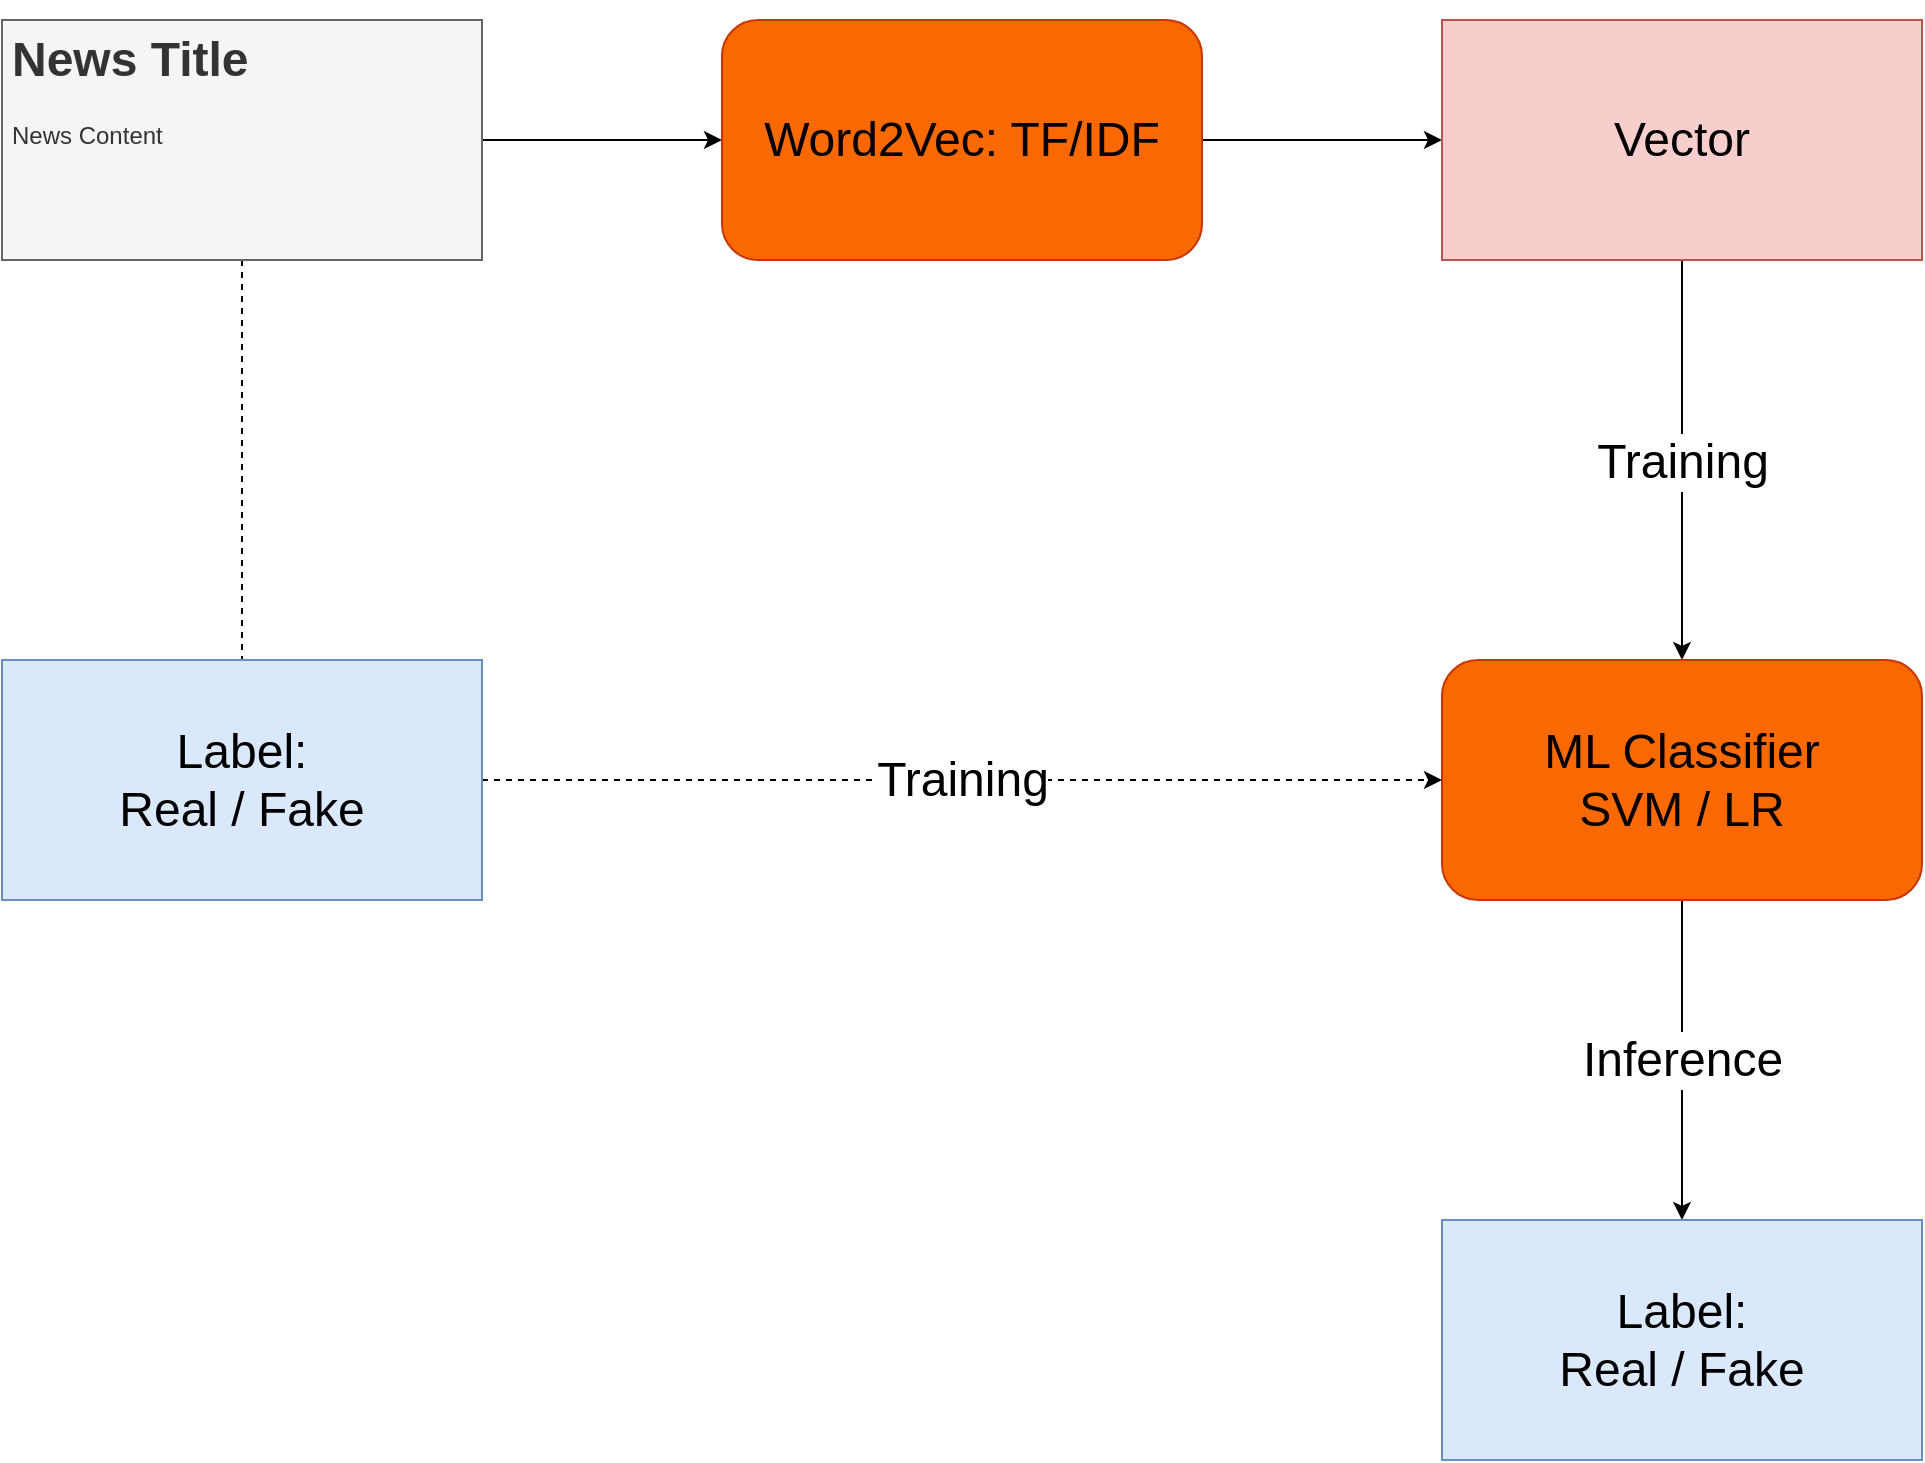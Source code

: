 <mxfile scale="2" border="10">
    <diagram id="_ucy6D6dgVWaJQdCRuLb" name="TF-IDF+ML">
        <mxGraphModel dx="1247" dy="849" grid="1" gridSize="10" guides="1" tooltips="1" connect="1" arrows="1" fold="1" page="1" pageScale="1" pageWidth="1169" pageHeight="827" math="0" shadow="0">
            <root>
                <mxCell id="0"/>
                <mxCell id="1" parent="0"/>
                <mxCell id="4_DgkMyjoVyUpKUjcTJb-1" style="edgeStyle=none;html=1;entryX=0;entryY=0.5;entryDx=0;entryDy=0;" parent="1" source="4_DgkMyjoVyUpKUjcTJb-3" target="4_DgkMyjoVyUpKUjcTJb-5" edge="1">
                    <mxGeometry relative="1" as="geometry">
                        <mxPoint x="250" y="160" as="targetPoint"/>
                    </mxGeometry>
                </mxCell>
                <mxCell id="4_DgkMyjoVyUpKUjcTJb-2" style="html=1;exitX=0.5;exitY=1;exitDx=0;exitDy=0;dashed=1;endArrow=none;endFill=0;entryX=0.5;entryY=0;entryDx=0;entryDy=0;" parent="1" source="4_DgkMyjoVyUpKUjcTJb-3" target="4_DgkMyjoVyUpKUjcTJb-14" edge="1">
                    <mxGeometry relative="1" as="geometry">
                        <mxPoint x="160" y="290" as="targetPoint"/>
                    </mxGeometry>
                </mxCell>
                <mxCell id="4_DgkMyjoVyUpKUjcTJb-3" value="&lt;h1&gt;News Title&lt;/h1&gt;&lt;p style=&quot;&quot;&gt;News Content&lt;/p&gt;" style="text;html=1;strokeColor=#666666;fillColor=#f5f5f5;spacing=5;spacingTop=-20;whiteSpace=wrap;overflow=hidden;rounded=0;fontColor=#333333;align=left;" parent="1" vertex="1">
                    <mxGeometry x="40" y="80" width="240" height="120" as="geometry"/>
                </mxCell>
                <mxCell id="4_DgkMyjoVyUpKUjcTJb-4" style="edgeStyle=none;html=1;entryX=0;entryY=0.5;entryDx=0;entryDy=0;" parent="1" source="4_DgkMyjoVyUpKUjcTJb-5" target="4_DgkMyjoVyUpKUjcTJb-8" edge="1">
                    <mxGeometry relative="1" as="geometry"/>
                </mxCell>
                <mxCell id="4_DgkMyjoVyUpKUjcTJb-5" value="&lt;font style=&quot;font-size: 24px;&quot;&gt;Word2Vec: TF/IDF&lt;/font&gt;" style="rounded=1;whiteSpace=wrap;html=1;fillColor=#fa6800;fontColor=#000000;strokeColor=#C73500;" parent="1" vertex="1">
                    <mxGeometry x="400" y="80" width="240" height="120" as="geometry"/>
                </mxCell>
                <mxCell id="4_DgkMyjoVyUpKUjcTJb-6" style="edgeStyle=none;html=1;entryX=0.5;entryY=0;entryDx=0;entryDy=0;" parent="1" source="4_DgkMyjoVyUpKUjcTJb-8" target="4_DgkMyjoVyUpKUjcTJb-11" edge="1">
                    <mxGeometry relative="1" as="geometry"/>
                </mxCell>
                <mxCell id="4_DgkMyjoVyUpKUjcTJb-7" value="Training" style="edgeLabel;html=1;align=center;verticalAlign=middle;resizable=0;points=[];fontSize=24;" parent="4_DgkMyjoVyUpKUjcTJb-6" vertex="1" connectable="0">
                    <mxGeometry x="-0.227" y="-1" relative="1" as="geometry">
                        <mxPoint x="1" y="23" as="offset"/>
                    </mxGeometry>
                </mxCell>
                <mxCell id="4_DgkMyjoVyUpKUjcTJb-8" value="&lt;font style=&quot;font-size: 24px;&quot;&gt;Vector&lt;/font&gt;" style="text;html=1;strokeColor=#b85450;fillColor=#f8cecc;align=center;verticalAlign=middle;whiteSpace=wrap;rounded=0;fontColor=#000000;" parent="1" vertex="1">
                    <mxGeometry x="760" y="80" width="240" height="120" as="geometry"/>
                </mxCell>
                <mxCell id="4_DgkMyjoVyUpKUjcTJb-9" value="" style="edgeStyle=none;html=1;endArrow=classic;endFill=1;" parent="1" source="4_DgkMyjoVyUpKUjcTJb-11" target="4_DgkMyjoVyUpKUjcTJb-15" edge="1">
                    <mxGeometry relative="1" as="geometry"/>
                </mxCell>
                <mxCell id="4_DgkMyjoVyUpKUjcTJb-10" value="&lt;font style=&quot;font-size: 24px;&quot;&gt;Inference&lt;/font&gt;" style="edgeLabel;html=1;align=center;verticalAlign=middle;resizable=0;points=[];" parent="4_DgkMyjoVyUpKUjcTJb-9" vertex="1" connectable="0">
                    <mxGeometry x="-0.189" y="2" relative="1" as="geometry">
                        <mxPoint x="-2" y="15" as="offset"/>
                    </mxGeometry>
                </mxCell>
                <mxCell id="4_DgkMyjoVyUpKUjcTJb-11" value="&lt;font style=&quot;font-size: 24px;&quot;&gt;ML Classifier&lt;br&gt;SVM / LR&lt;br&gt;&lt;/font&gt;" style="rounded=1;whiteSpace=wrap;html=1;strokeColor=#C73500;fillColor=#fa6800;fontColor=#000000;" parent="1" vertex="1">
                    <mxGeometry x="760" y="400" width="240" height="120" as="geometry"/>
                </mxCell>
                <mxCell id="4_DgkMyjoVyUpKUjcTJb-12" value="" style="edgeStyle=none;html=1;dashed=1;entryX=0;entryY=0.5;entryDx=0;entryDy=0;" parent="1" source="4_DgkMyjoVyUpKUjcTJb-14" target="4_DgkMyjoVyUpKUjcTJb-11" edge="1">
                    <mxGeometry relative="1" as="geometry">
                        <mxPoint x="340" y="320" as="targetPoint"/>
                    </mxGeometry>
                </mxCell>
                <mxCell id="4_DgkMyjoVyUpKUjcTJb-13" value="Training" style="edgeLabel;html=1;align=center;verticalAlign=middle;resizable=0;points=[];fontSize=24;" parent="4_DgkMyjoVyUpKUjcTJb-12" vertex="1" connectable="0">
                    <mxGeometry x="-0.145" y="-1" relative="1" as="geometry">
                        <mxPoint x="35" y="-1" as="offset"/>
                    </mxGeometry>
                </mxCell>
                <mxCell id="4_DgkMyjoVyUpKUjcTJb-14" value="&lt;font style=&quot;font-size: 24px;&quot;&gt;Label:&lt;br&gt;Real / Fake&lt;/font&gt;" style="text;html=1;strokeColor=#6c8ebf;fillColor=#dae8fc;align=center;verticalAlign=middle;whiteSpace=wrap;rounded=0;fontColor=#000000;imageWidth=24;" parent="1" vertex="1">
                    <mxGeometry x="40" y="400" width="240" height="120" as="geometry"/>
                </mxCell>
                <mxCell id="4_DgkMyjoVyUpKUjcTJb-15" value="&lt;font style=&quot;font-size: 24px;&quot;&gt;Label:&lt;br&gt;Real / Fake&lt;/font&gt;" style="rounded=0;whiteSpace=wrap;html=1;strokeColor=#6c8ebf;fillColor=#dae8fc;fontColor=#000000;" parent="1" vertex="1">
                    <mxGeometry x="760" y="680" width="240" height="120" as="geometry"/>
                </mxCell>
            </root>
        </mxGraphModel>
    </diagram>
    <diagram name="Embedding+ML" id="umcav8eaP9N_6t0a4nbT">
        <mxGraphModel dx="1060" dy="722" grid="1" gridSize="10" guides="1" tooltips="1" connect="1" arrows="1" fold="1" page="1" pageScale="1" pageWidth="1169" pageHeight="827" math="0" shadow="0">
            <root>
                <mxCell id="cUwcoLlWjrb0VltiQRt7-0"/>
                <mxCell id="cUwcoLlWjrb0VltiQRt7-1" parent="cUwcoLlWjrb0VltiQRt7-0"/>
                <mxCell id="cUwcoLlWjrb0VltiQRt7-2" style="edgeStyle=none;html=1;entryX=0;entryY=0.5;entryDx=0;entryDy=0;" edge="1" parent="cUwcoLlWjrb0VltiQRt7-1" source="cUwcoLlWjrb0VltiQRt7-4" target="cUwcoLlWjrb0VltiQRt7-6">
                    <mxGeometry relative="1" as="geometry">
                        <mxPoint x="250" y="160" as="targetPoint"/>
                    </mxGeometry>
                </mxCell>
                <mxCell id="cUwcoLlWjrb0VltiQRt7-3" style="html=1;exitX=0.5;exitY=1;exitDx=0;exitDy=0;dashed=1;endArrow=none;endFill=0;entryX=0.5;entryY=0;entryDx=0;entryDy=0;" edge="1" parent="cUwcoLlWjrb0VltiQRt7-1" source="cUwcoLlWjrb0VltiQRt7-4" target="cUwcoLlWjrb0VltiQRt7-15">
                    <mxGeometry relative="1" as="geometry">
                        <mxPoint x="160" y="290" as="targetPoint"/>
                    </mxGeometry>
                </mxCell>
                <mxCell id="cUwcoLlWjrb0VltiQRt7-4" value="&lt;h1&gt;News Title&lt;/h1&gt;&lt;p style=&quot;&quot;&gt;News Content&lt;/p&gt;" style="text;html=1;strokeColor=#666666;fillColor=#f5f5f5;spacing=5;spacingTop=-20;whiteSpace=wrap;overflow=hidden;rounded=0;fontColor=#333333;align=left;" vertex="1" parent="cUwcoLlWjrb0VltiQRt7-1">
                    <mxGeometry x="40" y="80" width="240" height="120" as="geometry"/>
                </mxCell>
                <mxCell id="cUwcoLlWjrb0VltiQRt7-5" style="edgeStyle=none;html=1;entryX=0;entryY=0.5;entryDx=0;entryDy=0;" edge="1" parent="cUwcoLlWjrb0VltiQRt7-1" source="cUwcoLlWjrb0VltiQRt7-6" target="cUwcoLlWjrb0VltiQRt7-9">
                    <mxGeometry relative="1" as="geometry"/>
                </mxCell>
                <mxCell id="cUwcoLlWjrb0VltiQRt7-6" value="&lt;span style=&quot;font-size: 24px;&quot;&gt;Bert Encoder&lt;/span&gt;" style="rounded=1;whiteSpace=wrap;html=1;fillColor=#fa6800;fontColor=#000000;strokeColor=#C73500;" vertex="1" parent="cUwcoLlWjrb0VltiQRt7-1">
                    <mxGeometry x="400" y="80" width="240" height="120" as="geometry"/>
                </mxCell>
                <mxCell id="cUwcoLlWjrb0VltiQRt7-7" style="edgeStyle=none;html=1;entryX=0.5;entryY=0;entryDx=0;entryDy=0;" edge="1" parent="cUwcoLlWjrb0VltiQRt7-1" source="cUwcoLlWjrb0VltiQRt7-9" target="cUwcoLlWjrb0VltiQRt7-12">
                    <mxGeometry relative="1" as="geometry"/>
                </mxCell>
                <mxCell id="cUwcoLlWjrb0VltiQRt7-8" value="Training" style="edgeLabel;html=1;align=center;verticalAlign=middle;resizable=0;points=[];fontSize=24;" vertex="1" connectable="0" parent="cUwcoLlWjrb0VltiQRt7-7">
                    <mxGeometry x="-0.227" y="-1" relative="1" as="geometry">
                        <mxPoint x="1" y="23" as="offset"/>
                    </mxGeometry>
                </mxCell>
                <mxCell id="cUwcoLlWjrb0VltiQRt7-9" value="&lt;font style=&quot;font-size: 24px;&quot;&gt;Embeddings&lt;/font&gt;" style="text;html=1;strokeColor=#b85450;fillColor=#f8cecc;align=center;verticalAlign=middle;whiteSpace=wrap;rounded=0;fontColor=#000000;" vertex="1" parent="cUwcoLlWjrb0VltiQRt7-1">
                    <mxGeometry x="760" y="80" width="240" height="120" as="geometry"/>
                </mxCell>
                <mxCell id="cUwcoLlWjrb0VltiQRt7-10" value="" style="edgeStyle=none;html=1;endArrow=classic;endFill=1;" edge="1" parent="cUwcoLlWjrb0VltiQRt7-1" source="cUwcoLlWjrb0VltiQRt7-12" target="cUwcoLlWjrb0VltiQRt7-16">
                    <mxGeometry relative="1" as="geometry"/>
                </mxCell>
                <mxCell id="cUwcoLlWjrb0VltiQRt7-11" value="&lt;font style=&quot;font-size: 24px;&quot;&gt;Inference&lt;/font&gt;" style="edgeLabel;html=1;align=center;verticalAlign=middle;resizable=0;points=[];" vertex="1" connectable="0" parent="cUwcoLlWjrb0VltiQRt7-10">
                    <mxGeometry x="-0.189" y="2" relative="1" as="geometry">
                        <mxPoint x="-2" y="15" as="offset"/>
                    </mxGeometry>
                </mxCell>
                <mxCell id="cUwcoLlWjrb0VltiQRt7-12" value="&lt;font style=&quot;font-size: 24px;&quot;&gt;ML Classifier&lt;br&gt;SVM / LR&lt;br&gt;&lt;/font&gt;" style="rounded=1;whiteSpace=wrap;html=1;strokeColor=#C73500;fillColor=#fa6800;fontColor=#000000;" vertex="1" parent="cUwcoLlWjrb0VltiQRt7-1">
                    <mxGeometry x="760" y="400" width="240" height="120" as="geometry"/>
                </mxCell>
                <mxCell id="cUwcoLlWjrb0VltiQRt7-13" value="" style="edgeStyle=none;html=1;dashed=1;entryX=0;entryY=0.5;entryDx=0;entryDy=0;" edge="1" parent="cUwcoLlWjrb0VltiQRt7-1" source="cUwcoLlWjrb0VltiQRt7-15" target="cUwcoLlWjrb0VltiQRt7-12">
                    <mxGeometry relative="1" as="geometry">
                        <mxPoint x="340" y="320" as="targetPoint"/>
                    </mxGeometry>
                </mxCell>
                <mxCell id="cUwcoLlWjrb0VltiQRt7-14" value="Training" style="edgeLabel;html=1;align=center;verticalAlign=middle;resizable=0;points=[];fontSize=24;" vertex="1" connectable="0" parent="cUwcoLlWjrb0VltiQRt7-13">
                    <mxGeometry x="-0.145" y="-1" relative="1" as="geometry">
                        <mxPoint x="35" y="-1" as="offset"/>
                    </mxGeometry>
                </mxCell>
                <mxCell id="cUwcoLlWjrb0VltiQRt7-15" value="&lt;font style=&quot;font-size: 24px;&quot;&gt;Label:&lt;br&gt;Real / Fake&lt;/font&gt;" style="text;html=1;strokeColor=#6c8ebf;fillColor=#dae8fc;align=center;verticalAlign=middle;whiteSpace=wrap;rounded=0;fontColor=#000000;imageWidth=24;" vertex="1" parent="cUwcoLlWjrb0VltiQRt7-1">
                    <mxGeometry x="40" y="400" width="240" height="120" as="geometry"/>
                </mxCell>
                <mxCell id="cUwcoLlWjrb0VltiQRt7-16" value="&lt;font style=&quot;font-size: 24px;&quot;&gt;Label:&lt;br&gt;Real / Fake&lt;/font&gt;" style="rounded=0;whiteSpace=wrap;html=1;strokeColor=#6c8ebf;fillColor=#dae8fc;fontColor=#000000;" vertex="1" parent="cUwcoLlWjrb0VltiQRt7-1">
                    <mxGeometry x="760" y="680" width="240" height="120" as="geometry"/>
                </mxCell>
            </root>
        </mxGraphModel>
    </diagram>
    <diagram id="pHYysi9US9z30-JzTXEa" name="Transformer-Classifier">
        <mxGraphModel dx="1060" dy="611" grid="1" gridSize="10" guides="1" tooltips="1" connect="1" arrows="1" fold="1" page="1" pageScale="1" pageWidth="1169" pageHeight="827" math="0" shadow="0">
            <root>
                <mxCell id="0"/>
                <mxCell id="1" parent="0"/>
                <mxCell id="QR-ogdDZtKI3NwpDHIYO-1" style="edgeStyle=none;html=1;entryX=0;entryY=0.5;entryDx=0;entryDy=0;" edge="1" source="QR-ogdDZtKI3NwpDHIYO-3" target="QR-ogdDZtKI3NwpDHIYO-5" parent="1">
                    <mxGeometry relative="1" as="geometry">
                        <mxPoint x="250" y="200" as="targetPoint"/>
                    </mxGeometry>
                </mxCell>
                <mxCell id="QR-ogdDZtKI3NwpDHIYO-2" style="html=1;exitX=0.5;exitY=1;exitDx=0;exitDy=0;dashed=1;endArrow=none;endFill=0;entryX=0.5;entryY=0;entryDx=0;entryDy=0;" edge="1" source="QR-ogdDZtKI3NwpDHIYO-3" target="QR-ogdDZtKI3NwpDHIYO-14" parent="1">
                    <mxGeometry relative="1" as="geometry">
                        <mxPoint x="160" y="330" as="targetPoint"/>
                    </mxGeometry>
                </mxCell>
                <mxCell id="QR-ogdDZtKI3NwpDHIYO-3" value="&lt;h1&gt;News Title&lt;/h1&gt;&lt;p style=&quot;&quot;&gt;News Content&lt;/p&gt;" style="text;html=1;strokeColor=#666666;fillColor=#f5f5f5;spacing=5;spacingTop=-20;whiteSpace=wrap;overflow=hidden;rounded=0;fontColor=#333333;align=left;" vertex="1" parent="1">
                    <mxGeometry x="40" y="120" width="240" height="120" as="geometry"/>
                </mxCell>
                <mxCell id="QR-ogdDZtKI3NwpDHIYO-4" style="edgeStyle=none;html=1;entryX=0;entryY=0.5;entryDx=0;entryDy=0;" edge="1" source="QR-ogdDZtKI3NwpDHIYO-5" target="QR-ogdDZtKI3NwpDHIYO-15" parent="1">
                    <mxGeometry relative="1" as="geometry">
                        <mxPoint x="760" y="180" as="targetPoint"/>
                    </mxGeometry>
                </mxCell>
                <mxCell id="QR-ogdDZtKI3NwpDHIYO-5" value="&lt;span style=&quot;font-size: 24px;&quot;&gt;Bert Transformer&lt;/span&gt;" style="rounded=1;whiteSpace=wrap;html=1;fillColor=#fa6800;fontColor=#000000;strokeColor=#C73500;" vertex="1" parent="1">
                    <mxGeometry x="400" y="120" width="240" height="120" as="geometry"/>
                </mxCell>
                <mxCell id="QR-ogdDZtKI3NwpDHIYO-12" value="" style="edgeStyle=none;html=1;dashed=1;entryX=0.5;entryY=1;entryDx=0;entryDy=0;exitX=1;exitY=0.5;exitDx=0;exitDy=0;" edge="1" source="QR-ogdDZtKI3NwpDHIYO-14" target="QR-ogdDZtKI3NwpDHIYO-5" parent="1">
                    <mxGeometry relative="1" as="geometry">
                        <mxPoint x="340" y="360" as="targetPoint"/>
                        <Array as="points">
                            <mxPoint x="520" y="500"/>
                        </Array>
                    </mxGeometry>
                </mxCell>
                <mxCell id="QR-ogdDZtKI3NwpDHIYO-13" value="Training" style="edgeLabel;html=1;align=center;verticalAlign=middle;resizable=0;points=[];fontSize=24;" vertex="1" connectable="0" parent="QR-ogdDZtKI3NwpDHIYO-12">
                    <mxGeometry x="-0.145" y="-1" relative="1" as="geometry">
                        <mxPoint x="35" y="-1" as="offset"/>
                    </mxGeometry>
                </mxCell>
                <mxCell id="QR-ogdDZtKI3NwpDHIYO-14" value="&lt;font style=&quot;font-size: 24px;&quot;&gt;Label:&lt;br&gt;Real / Fake&lt;/font&gt;" style="text;html=1;strokeColor=#6c8ebf;fillColor=#dae8fc;align=center;verticalAlign=middle;whiteSpace=wrap;rounded=0;fontColor=#000000;imageWidth=24;" vertex="1" parent="1">
                    <mxGeometry x="40" y="440" width="240" height="120" as="geometry"/>
                </mxCell>
                <mxCell id="QR-ogdDZtKI3NwpDHIYO-15" value="&lt;font style=&quot;font-size: 24px;&quot;&gt;Label:&lt;br&gt;Real / Fake&lt;/font&gt;" style="rounded=0;whiteSpace=wrap;html=1;strokeColor=#6c8ebf;fillColor=#dae8fc;fontColor=#000000;" vertex="1" parent="1">
                    <mxGeometry x="756" y="120" width="240" height="120" as="geometry"/>
                </mxCell>
            </root>
        </mxGraphModel>
    </diagram>
    <diagram name="TF-IDF+TextGCN" id="WyyIzaWiZozaHL-wMOqa">
        <mxGraphModel dx="1060" dy="722" grid="1" gridSize="10" guides="1" tooltips="1" connect="1" arrows="1" fold="1" page="1" pageScale="1" pageWidth="1169" pageHeight="827" math="0" shadow="0">
            <root>
                <mxCell id="DBfLf9aT2ACiQeRrBk49-0"/>
                <mxCell id="DBfLf9aT2ACiQeRrBk49-1" parent="DBfLf9aT2ACiQeRrBk49-0"/>
                <mxCell id="DBfLf9aT2ACiQeRrBk49-2" style="edgeStyle=none;html=1;" edge="1" parent="DBfLf9aT2ACiQeRrBk49-1" source="DBfLf9aT2ACiQeRrBk49-4" target="ytbU-wzlP2oCq_e1cbIZ-0">
                    <mxGeometry relative="1" as="geometry">
                        <mxPoint x="400" y="140" as="targetPoint"/>
                    </mxGeometry>
                </mxCell>
                <mxCell id="DBfLf9aT2ACiQeRrBk49-3" style="html=1;exitX=0.5;exitY=1;exitDx=0;exitDy=0;dashed=1;endArrow=none;endFill=0;entryX=0.5;entryY=0;entryDx=0;entryDy=0;" edge="1" parent="DBfLf9aT2ACiQeRrBk49-1" source="DBfLf9aT2ACiQeRrBk49-4" target="DBfLf9aT2ACiQeRrBk49-15">
                    <mxGeometry relative="1" as="geometry">
                        <mxPoint x="160" y="290" as="targetPoint"/>
                    </mxGeometry>
                </mxCell>
                <mxCell id="DBfLf9aT2ACiQeRrBk49-4" value="&lt;h1&gt;News Title&lt;/h1&gt;&lt;p style=&quot;&quot;&gt;News Content&lt;/p&gt;" style="text;html=1;strokeColor=#666666;fillColor=#f5f5f5;spacing=5;spacingTop=-20;whiteSpace=wrap;overflow=hidden;rounded=0;fontColor=#333333;align=left;" vertex="1" parent="DBfLf9aT2ACiQeRrBk49-1">
                    <mxGeometry x="40" y="80" width="240" height="120" as="geometry"/>
                </mxCell>
                <mxCell id="DBfLf9aT2ACiQeRrBk49-7" style="edgeStyle=none;html=1;entryX=0.5;entryY=0;entryDx=0;entryDy=0;exitX=0.8;exitY=1;exitDx=0;exitDy=0;exitPerimeter=0;" edge="1" parent="DBfLf9aT2ACiQeRrBk49-1" source="ytbU-wzlP2oCq_e1cbIZ-0" target="DBfLf9aT2ACiQeRrBk49-12">
                    <mxGeometry relative="1" as="geometry">
                        <mxPoint x="880" y="200" as="sourcePoint"/>
                    </mxGeometry>
                </mxCell>
                <mxCell id="DBfLf9aT2ACiQeRrBk49-8" value="Build Graph" style="edgeLabel;html=1;align=center;verticalAlign=middle;resizable=0;points=[];fontSize=24;" vertex="1" connectable="0" parent="DBfLf9aT2ACiQeRrBk49-7">
                    <mxGeometry x="-0.227" y="-1" relative="1" as="geometry">
                        <mxPoint x="1" y="23" as="offset"/>
                    </mxGeometry>
                </mxCell>
                <mxCell id="DBfLf9aT2ACiQeRrBk49-10" value="" style="edgeStyle=none;html=1;endArrow=classic;endFill=1;" edge="1" parent="DBfLf9aT2ACiQeRrBk49-1" source="DBfLf9aT2ACiQeRrBk49-12" target="DBfLf9aT2ACiQeRrBk49-16">
                    <mxGeometry relative="1" as="geometry"/>
                </mxCell>
                <mxCell id="DBfLf9aT2ACiQeRrBk49-11" value="&lt;font style=&quot;font-size: 24px;&quot;&gt;Inference&lt;/font&gt;" style="edgeLabel;html=1;align=center;verticalAlign=middle;resizable=0;points=[];" vertex="1" connectable="0" parent="DBfLf9aT2ACiQeRrBk49-10">
                    <mxGeometry x="-0.189" y="2" relative="1" as="geometry">
                        <mxPoint x="-2" y="15" as="offset"/>
                    </mxGeometry>
                </mxCell>
                <mxCell id="DBfLf9aT2ACiQeRrBk49-12" value="&lt;font style=&quot;font-size: 24px;&quot;&gt;TextGCN&lt;br&gt;&lt;/font&gt;" style="rounded=1;whiteSpace=wrap;html=1;strokeColor=#C73500;fillColor=#fa6800;fontColor=#000000;" vertex="1" parent="DBfLf9aT2ACiQeRrBk49-1">
                    <mxGeometry x="760" y="400" width="240" height="120" as="geometry"/>
                </mxCell>
                <mxCell id="DBfLf9aT2ACiQeRrBk49-13" value="" style="edgeStyle=none;html=1;dashed=1;entryX=0;entryY=0.5;entryDx=0;entryDy=0;" edge="1" parent="DBfLf9aT2ACiQeRrBk49-1" source="DBfLf9aT2ACiQeRrBk49-15" target="DBfLf9aT2ACiQeRrBk49-12">
                    <mxGeometry relative="1" as="geometry">
                        <mxPoint x="340" y="320" as="targetPoint"/>
                    </mxGeometry>
                </mxCell>
                <mxCell id="DBfLf9aT2ACiQeRrBk49-14" value="Training" style="edgeLabel;html=1;align=center;verticalAlign=middle;resizable=0;points=[];fontSize=24;" vertex="1" connectable="0" parent="DBfLf9aT2ACiQeRrBk49-13">
                    <mxGeometry x="-0.145" y="-1" relative="1" as="geometry">
                        <mxPoint x="35" y="-1" as="offset"/>
                    </mxGeometry>
                </mxCell>
                <mxCell id="DBfLf9aT2ACiQeRrBk49-15" value="&lt;font style=&quot;font-size: 24px;&quot;&gt;Label:&lt;br&gt;Real / Fake&lt;/font&gt;" style="text;html=1;strokeColor=#6c8ebf;fillColor=#dae8fc;align=center;verticalAlign=middle;whiteSpace=wrap;rounded=0;fontColor=#000000;imageWidth=24;" vertex="1" parent="DBfLf9aT2ACiQeRrBk49-1">
                    <mxGeometry x="40" y="400" width="240" height="120" as="geometry"/>
                </mxCell>
                <mxCell id="DBfLf9aT2ACiQeRrBk49-16" value="&lt;font style=&quot;font-size: 24px;&quot;&gt;Label:&lt;br&gt;Real / Fake&lt;/font&gt;" style="rounded=0;whiteSpace=wrap;html=1;strokeColor=#6c8ebf;fillColor=#dae8fc;fontColor=#000000;" vertex="1" parent="DBfLf9aT2ACiQeRrBk49-1">
                    <mxGeometry x="760" y="680" width="240" height="120" as="geometry"/>
                </mxCell>
                <mxCell id="ytbU-wzlP2oCq_e1cbIZ-0" value="&lt;font style=&quot;font-size: 24px;&quot;&gt;Word2Vec: TF/IDF&lt;/font&gt;" style="rounded=1;whiteSpace=wrap;html=1;fillColor=#fa6800;fontColor=#000000;strokeColor=#C73500;" vertex="1" parent="DBfLf9aT2ACiQeRrBk49-1">
                    <mxGeometry x="400" y="80" width="600" height="120" as="geometry"/>
                </mxCell>
            </root>
        </mxGraphModel>
    </diagram>
    <diagram name="Embedding+GCN" id="wn8Nai5fOKjQ2v0jkcS_">
        <mxGraphModel dx="1060" dy="722" grid="1" gridSize="10" guides="1" tooltips="1" connect="1" arrows="1" fold="1" page="1" pageScale="1" pageWidth="1169" pageHeight="827" math="0" shadow="0">
            <root>
                <mxCell id="w9t3GZVTYO9N393AXFMZ-0"/>
                <mxCell id="w9t3GZVTYO9N393AXFMZ-1" parent="w9t3GZVTYO9N393AXFMZ-0"/>
                <mxCell id="w9t3GZVTYO9N393AXFMZ-2" style="edgeStyle=none;html=1;entryX=0;entryY=0.5;entryDx=0;entryDy=0;" edge="1" parent="w9t3GZVTYO9N393AXFMZ-1" source="w9t3GZVTYO9N393AXFMZ-4" target="w9t3GZVTYO9N393AXFMZ-6">
                    <mxGeometry relative="1" as="geometry">
                        <mxPoint x="250" y="160" as="targetPoint"/>
                    </mxGeometry>
                </mxCell>
                <mxCell id="w9t3GZVTYO9N393AXFMZ-3" style="html=1;exitX=0.5;exitY=1;exitDx=0;exitDy=0;dashed=1;endArrow=none;endFill=0;entryX=0.5;entryY=0;entryDx=0;entryDy=0;" edge="1" parent="w9t3GZVTYO9N393AXFMZ-1" source="w9t3GZVTYO9N393AXFMZ-4" target="w9t3GZVTYO9N393AXFMZ-15">
                    <mxGeometry relative="1" as="geometry">
                        <mxPoint x="160" y="290" as="targetPoint"/>
                    </mxGeometry>
                </mxCell>
                <mxCell id="w9t3GZVTYO9N393AXFMZ-4" value="&lt;h1&gt;News Title&lt;/h1&gt;&lt;p style=&quot;&quot;&gt;News Content&lt;/p&gt;" style="text;html=1;strokeColor=#666666;fillColor=#f5f5f5;spacing=5;spacingTop=-20;whiteSpace=wrap;overflow=hidden;rounded=0;fontColor=#333333;align=left;" vertex="1" parent="w9t3GZVTYO9N393AXFMZ-1">
                    <mxGeometry x="40" y="80" width="240" height="120" as="geometry"/>
                </mxCell>
                <mxCell id="w9t3GZVTYO9N393AXFMZ-5" style="edgeStyle=none;html=1;entryX=0;entryY=0.5;entryDx=0;entryDy=0;" edge="1" parent="w9t3GZVTYO9N393AXFMZ-1" source="w9t3GZVTYO9N393AXFMZ-6" target="w9t3GZVTYO9N393AXFMZ-9">
                    <mxGeometry relative="1" as="geometry"/>
                </mxCell>
                <mxCell id="w9t3GZVTYO9N393AXFMZ-6" value="&lt;span style=&quot;font-size: 24px;&quot;&gt;Bert Encoder&lt;/span&gt;" style="rounded=1;whiteSpace=wrap;html=1;fillColor=#fa6800;fontColor=#000000;strokeColor=#C73500;" vertex="1" parent="w9t3GZVTYO9N393AXFMZ-1">
                    <mxGeometry x="400" y="80" width="240" height="120" as="geometry"/>
                </mxCell>
                <mxCell id="w9t3GZVTYO9N393AXFMZ-7" style="edgeStyle=none;html=1;entryX=0.5;entryY=0;entryDx=0;entryDy=0;" edge="1" parent="w9t3GZVTYO9N393AXFMZ-1" source="w9t3GZVTYO9N393AXFMZ-9" target="w9t3GZVTYO9N393AXFMZ-12">
                    <mxGeometry relative="1" as="geometry"/>
                </mxCell>
                <mxCell id="w9t3GZVTYO9N393AXFMZ-8" value="Build Graph" style="edgeLabel;html=1;align=center;verticalAlign=middle;resizable=0;points=[];fontSize=24;" vertex="1" connectable="0" parent="w9t3GZVTYO9N393AXFMZ-7">
                    <mxGeometry x="-0.227" y="-1" relative="1" as="geometry">
                        <mxPoint x="1" y="23" as="offset"/>
                    </mxGeometry>
                </mxCell>
                <mxCell id="w9t3GZVTYO9N393AXFMZ-9" value="&lt;font style=&quot;font-size: 24px;&quot;&gt;Embeddings&lt;/font&gt;" style="text;html=1;strokeColor=#b85450;fillColor=#f8cecc;align=center;verticalAlign=middle;whiteSpace=wrap;rounded=0;fontColor=#000000;" vertex="1" parent="w9t3GZVTYO9N393AXFMZ-1">
                    <mxGeometry x="760" y="80" width="240" height="120" as="geometry"/>
                </mxCell>
                <mxCell id="w9t3GZVTYO9N393AXFMZ-10" value="" style="edgeStyle=none;html=1;endArrow=classic;endFill=1;" edge="1" parent="w9t3GZVTYO9N393AXFMZ-1" source="w9t3GZVTYO9N393AXFMZ-12" target="w9t3GZVTYO9N393AXFMZ-16">
                    <mxGeometry relative="1" as="geometry"/>
                </mxCell>
                <mxCell id="w9t3GZVTYO9N393AXFMZ-11" value="&lt;font style=&quot;font-size: 24px;&quot;&gt;Inference&lt;/font&gt;" style="edgeLabel;html=1;align=center;verticalAlign=middle;resizable=0;points=[];" vertex="1" connectable="0" parent="w9t3GZVTYO9N393AXFMZ-10">
                    <mxGeometry x="-0.189" y="2" relative="1" as="geometry">
                        <mxPoint x="-2" y="15" as="offset"/>
                    </mxGeometry>
                </mxCell>
                <mxCell id="w9t3GZVTYO9N393AXFMZ-12" value="&lt;font style=&quot;font-size: 24px;&quot;&gt;GCN&lt;br&gt;&lt;/font&gt;" style="rounded=1;whiteSpace=wrap;html=1;strokeColor=#C73500;fillColor=#fa6800;fontColor=#000000;" vertex="1" parent="w9t3GZVTYO9N393AXFMZ-1">
                    <mxGeometry x="760" y="400" width="240" height="120" as="geometry"/>
                </mxCell>
                <mxCell id="w9t3GZVTYO9N393AXFMZ-13" value="" style="edgeStyle=none;html=1;dashed=1;entryX=0;entryY=0.5;entryDx=0;entryDy=0;" edge="1" parent="w9t3GZVTYO9N393AXFMZ-1" source="w9t3GZVTYO9N393AXFMZ-15" target="w9t3GZVTYO9N393AXFMZ-12">
                    <mxGeometry relative="1" as="geometry">
                        <mxPoint x="340" y="320" as="targetPoint"/>
                    </mxGeometry>
                </mxCell>
                <mxCell id="w9t3GZVTYO9N393AXFMZ-14" value="Training" style="edgeLabel;html=1;align=center;verticalAlign=middle;resizable=0;points=[];fontSize=24;" vertex="1" connectable="0" parent="w9t3GZVTYO9N393AXFMZ-13">
                    <mxGeometry x="-0.145" y="-1" relative="1" as="geometry">
                        <mxPoint x="35" y="-1" as="offset"/>
                    </mxGeometry>
                </mxCell>
                <mxCell id="w9t3GZVTYO9N393AXFMZ-15" value="&lt;font style=&quot;font-size: 24px;&quot;&gt;Label:&lt;br&gt;Real / Fake&lt;/font&gt;" style="text;html=1;strokeColor=#6c8ebf;fillColor=#dae8fc;align=center;verticalAlign=middle;whiteSpace=wrap;rounded=0;fontColor=#000000;imageWidth=24;" vertex="1" parent="w9t3GZVTYO9N393AXFMZ-1">
                    <mxGeometry x="40" y="400" width="240" height="120" as="geometry"/>
                </mxCell>
                <mxCell id="w9t3GZVTYO9N393AXFMZ-16" value="&lt;font style=&quot;font-size: 24px;&quot;&gt;Label:&lt;br&gt;Real / Fake&lt;/font&gt;" style="rounded=0;whiteSpace=wrap;html=1;strokeColor=#6c8ebf;fillColor=#dae8fc;fontColor=#000000;" vertex="1" parent="w9t3GZVTYO9N393AXFMZ-1">
                    <mxGeometry x="760" y="680" width="240" height="120" as="geometry"/>
                </mxCell>
            </root>
        </mxGraphModel>
    </diagram>
</mxfile>